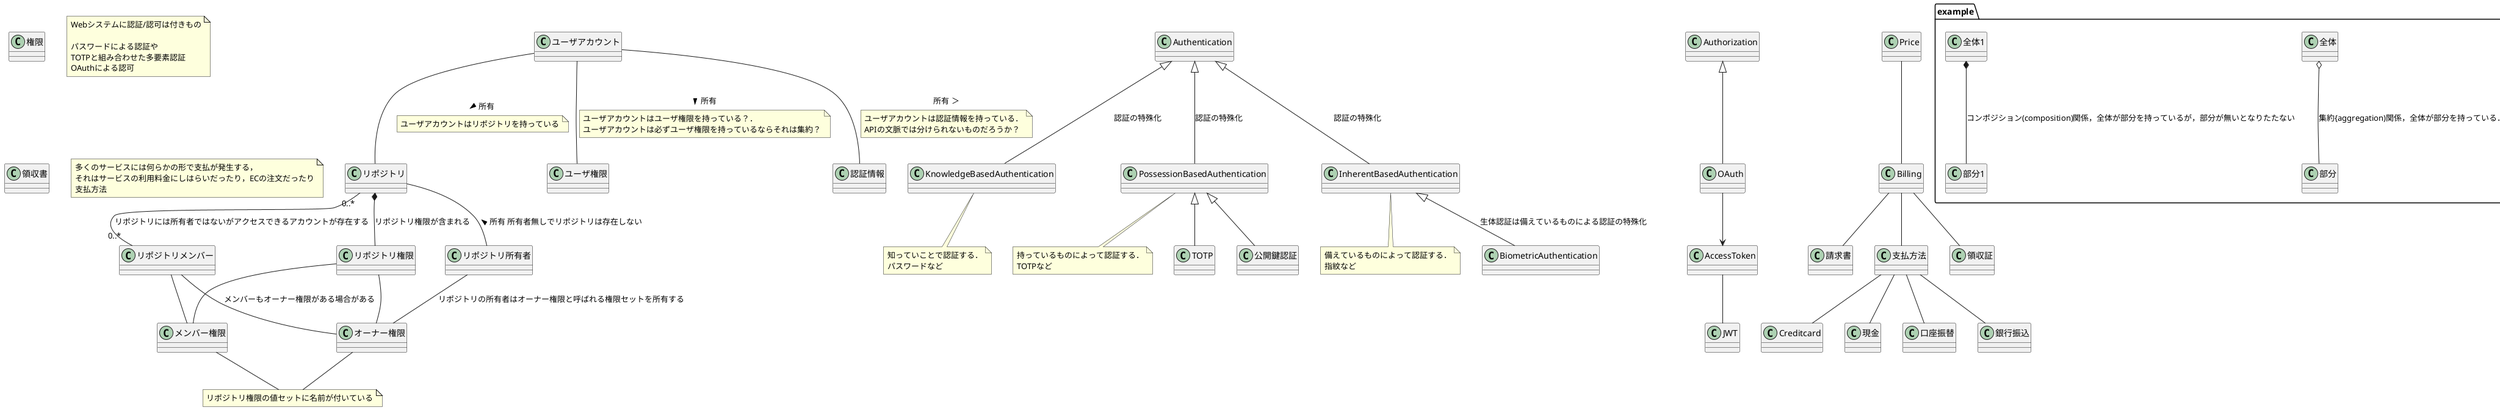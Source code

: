 @startuml APPLICATION

package "example" {
    note as example
        凡例風に各ラインのルールを決めて書いていく
        ここの細かい考えた事は別途各図に情報を追加する
        まずはUML本来の表現？
    end note
    Class C1
    Class C2

    C1 <|-- C2 : "C2はC1のサブクラス（もしくは特殊化），C2を一般化するとC1"

    C1 --> C2: "C1がC2を所有している"
    Class 全体
    Class 部分

    全体 o-- 部分 : "集約{aggregation)関係，全体が部分を持っている．部分は他の全体にあたるものと共有される"

    Class 全体1
    Class 部分1
    全体1 *-- 部分1 : "コンポジション(composition)関係，全体が部分を持っているが，部分が無いとなりたたない"
}

Class ユーザアカウント{}
Class リポジトリ{}
Class 権限{}
Class ユーザ権限{}
Class リポジトリ権限{}
Class リポジトリ所有者
Class リポジトリメンバー

ユーザアカウント -- ユーザ権限: 所有 >
note on link
ユーザアカウントはユーザ権限を持っている？．
ユーザアカウントは必ずユーザ権限を持っているならそれは集約？
end note


ユーザアカウント -- リポジトリ: 所有 >
note on link
ユーザアカウントはリポジトリを持っている
end note
リポジトリ *-- リポジトリ権限: リポジトリ権限が含まれる

リポジトリ権限 -- オーナー権限
リポジトリ権限 -- メンバー権限
note as note権限名
リポジトリ権限の値セットに名前が付いている
end note
オーナー権限 -- note権限名
メンバー権限 -- note権限名

リポジトリ -- リポジトリ所有者: < 所有 所有者無しでリポジトリは存在しない
リポジトリ "0..*"--"0..*" リポジトリメンバー: リポジトリには所有者ではないがアクセスできるアカウントが存在する

リポジトリ所有者 -- オーナー権限: リポジトリの所有者はオーナー権限と呼ばれる権限セットを所有する
リポジトリメンバー -- オーナー権限: メンバーもオーナー権限がある場合がある
リポジトリメンバー -- メンバー権限


ユーザアカウント -- 認証情報: 所有 ＞
note on link
ユーザアカウントは認証情報を持っている．
APIの文脈では分けられないものだろうか？
end note

Class Authentication{}

Class KnowledgeBasedAuthentication{}
Authentication <|-- KnowledgeBasedAuthentication: "認証の特殊化"

note bottom of KnowledgeBasedAuthentication
知っていことで認証する．
パスワードなど
end note

Class PossessionBasedAuthentication{}
Authentication <|-- PossessionBasedAuthentication: "認証の特殊化"

note bottom of PossessionBasedAuthentication
持っているものによって認証する．
TOTPなど
end note

Class TOTP{}

PossessionBasedAuthentication <|-- TOTP

Class InherentBasedAuthentication{}

Authentication <|-- InherentBasedAuthentication: "認証の特殊化"

note bottom of InherentBasedAuthentication
備えているものによって認証する．
指紋など
end note

Class BiometricAuthentication{}
InherentBasedAuthentication <|-- BiometricAuthentication: "生体認証は備えているものによる認証の特殊化"

Class Authorization{}

Class OAuth{}

Authorization <|-- OAuth

Class AccessToken

OAuth-->AccessToken

Class JWT{}

AccessToken -- JWT


Class 公開鍵認証{}

PossessionBasedAuthentication <|-- 公開鍵認証

note as n1
Webシステムに認証/認可は付きもの

パスワードによる認証や
TOTPと組み合わせた多要素認証
OAuthによる認可
end note


Class Billing{}

Class Creditcard{}

Class 現金{}

Class 口座振替{}
Class 銀行振込{}
Class 請求書{}
Class 領収書{}
Class 支払方法{}

Billing -- 支払方法
支払方法 -- Creditcard
支払方法 -- 現金
支払方法 -- 口座振替
支払方法 -- 銀行振込
Billing -- 請求書
Billing -- 領収証

Class Price{}

Price -- Billing
note as billing_note
多くのサービスには何らかの形で支払が発生する，
それはサービスの利用料金にしはらいだったり，ECの注文だったり
支払方法
end note

@enduml